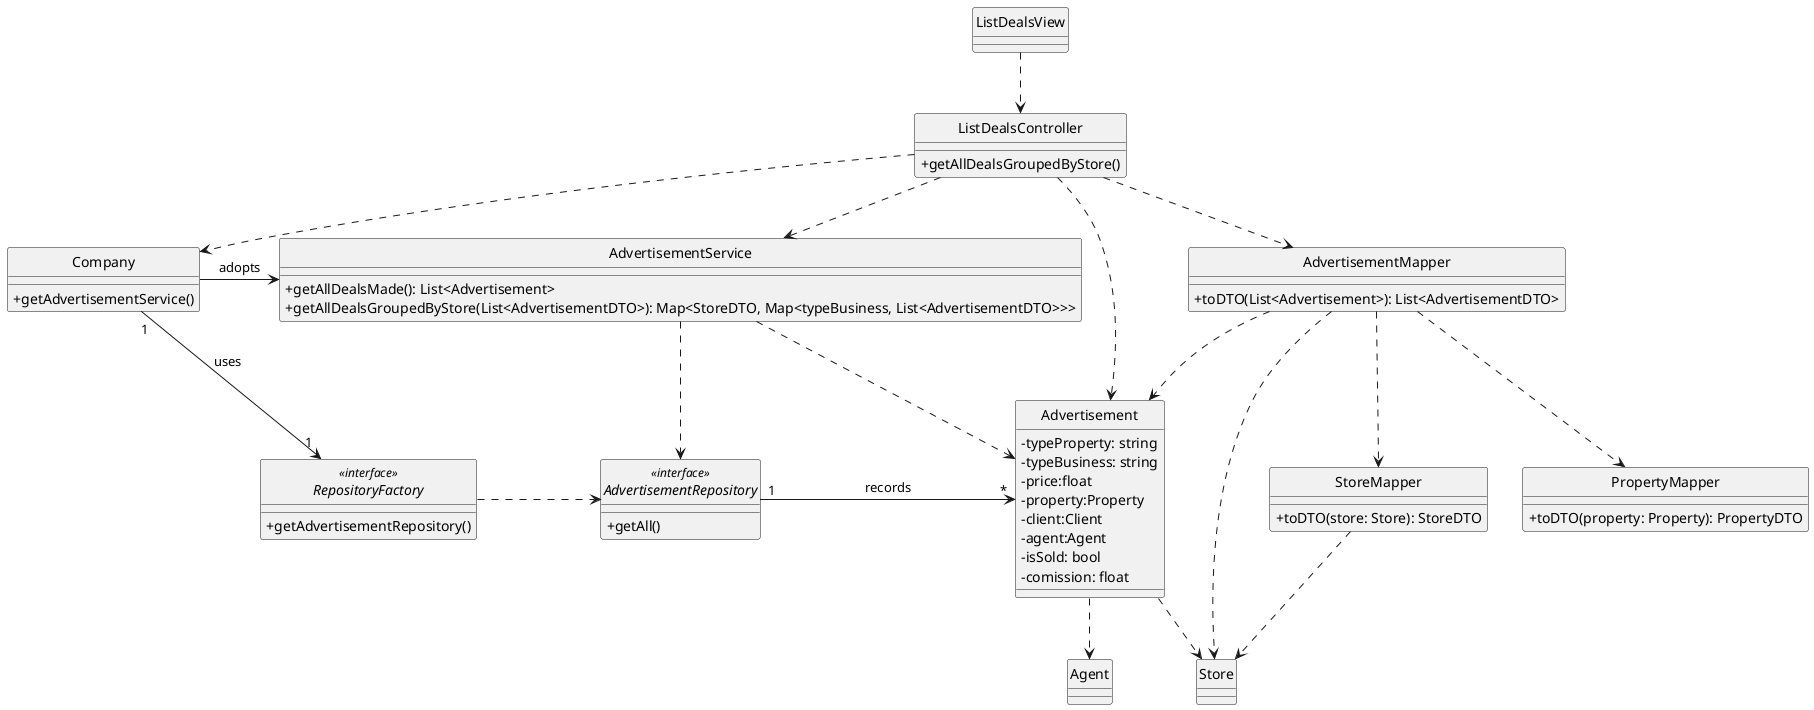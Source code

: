@startuml
'https://plantuml.com/class-diagram

hide circle
skinparam classAttributeIconSize 0

class ListDealsView{}

class ListDealsController{
    +getAllDealsGroupedByStore()
}

class Company{
    +getAdvertisementService()
}

interface RepositoryFactory <<interface>> {
    +getAdvertisementRepository()
}

class AdvertisementService{
    +getAllDealsMade(): List<Advertisement>
    +getAllDealsGroupedByStore(List<AdvertisementDTO>): Map<StoreDTO, Map<typeBusiness, List<AdvertisementDTO>>>
}

interface AdvertisementRepository <<interface>> {
    +getAll()
}

class AdvertisementMapper{
    +toDTO(List<Advertisement>): List<AdvertisementDTO>
}

class Advertisement{
    -typeProperty: string
    -typeBusiness: string
    -price:float
    -property:Property
    -client:Client
    -agent:Agent
    -isSold: bool
    -comission: float
}

class Agent{}

class StoreMapper{
    +toDTO(store: Store): StoreDTO
}

class PropertyMapper{
    +toDTO(property: Property): PropertyDTO
}

class Store{}



ListDealsView ..> ListDealsController
ListDealsController ..> Company
ListDealsController ..> AdvertisementService
ListDealsController ..> Advertisement
ListDealsController ..> AdvertisementMapper
AdvertisementMapper ..> PropertyMapper
AdvertisementMapper ..> StoreMapper
Company  ->  AdvertisementService: adopts
Company "1" --> "1" RepositoryFactory: uses
RepositoryFactory .right.> AdvertisementRepository
AdvertisementService ..> AdvertisementRepository
AdvertisementService ..> Advertisement
AdvertisementRepository "1" -> "*" Advertisement: records
AdvertisementMapper ..> Advertisement
StoreMapper ..> Store
Advertisement ..> Agent
Advertisement .> Store
AdvertisementMapper .> Store

@enduml